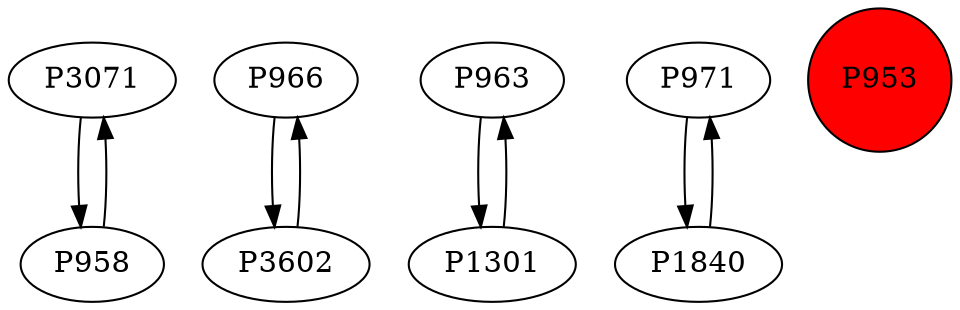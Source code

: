 digraph {
	P3071 -> P958
	P966 -> P3602
	P963 -> P1301
	P1301 -> P963
	P3602 -> P966
	P971 -> P1840
	P958 -> P3071
	P1840 -> P971
	P953 [shape=circle]
	P953 [style=filled]
	P953 [fillcolor=red]
}